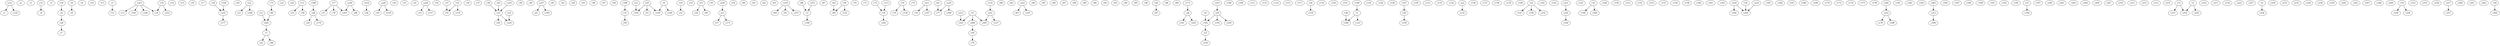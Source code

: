 strict digraph  {
c1;
c2;
c3;
c4;
c5;
c6;
c7;
c8;
c9;
c10;
c11;
c12;
c13;
c14;
c15;
c16;
c17;
c18;
c19;
c20;
c21;
c22;
c23;
c24;
c25;
c26;
c27;
c28;
c29;
c30;
c31;
c32;
c33;
c34;
c35;
c36;
c37;
c38;
c39;
c40;
c41;
c42;
c43;
c44;
c45;
c46;
c47;
c48;
c49;
c50;
c51;
c52;
c53;
c54;
c55;
c56;
c57;
c58;
c59;
c60;
c61;
c62;
c63;
c64;
c65;
c66;
c67;
c68;
c69;
c70;
c71;
c72;
c73;
c74;
c75;
c76;
c77;
c78;
c79;
c80;
c81;
c82;
c83;
c84;
c85;
c86;
c87;
c88;
c89;
c90;
c91;
c92;
c93;
c94;
c95;
c96;
c97;
c98;
c99;
c100;
c101;
c102;
c103;
c104;
c105;
c106;
c107;
c108;
c109;
c110;
c111;
c112;
c113;
c114;
c115;
c116;
c117;
c118;
c119;
c120;
c121;
c122;
c123;
c124;
c125;
c126;
c127;
c128;
c129;
c130;
c131;
c132;
c133;
c134;
c135;
c136;
c137;
c138;
c139;
c140;
c141;
c142;
c143;
c144;
c145;
c146;
c147;
c148;
c149;
c150;
c151;
c152;
c153;
c154;
c155;
c156;
c157;
c158;
c159;
c160;
c161;
c162;
c163;
c164;
c165;
c166;
c167;
c168;
c169;
c170;
c171;
c172;
c173;
c174;
c175;
c176;
c177;
c178;
c179;
c180;
c181;
c182;
c183;
c184;
c185;
c186;
c187;
c188;
c189;
c190;
c191;
c192;
c193;
c194;
c195;
c196;
c197;
c198;
c199;
c200;
c201;
c202;
c203;
c204;
c205;
c206;
c207;
c208;
c209;
c210;
c211;
c212;
c213;
c214;
c215;
c216;
c217;
c218;
c219;
c220;
c221;
c222;
c223;
c224;
c225;
c226;
c227;
c228;
c229;
c230;
c231;
c232;
c233;
c234;
c235;
c236;
c237;
c238;
c239;
c240;
c241;
c242;
c243;
c244;
c245;
c246;
c247;
c248;
c249;
c250;
c251;
c252;
c253;
c254;
c255;
c256;
c257;
c258;
c259;
c260;
c261;
c262;
c263;
c264;
c265;
v1;
v2;
v3;
v4;
v5;
v6;
v7;
v8;
v9;
v10;
v11;
v12;
v13;
v14;
v15;
v16;
v17;
v18;
v19;
v20;
v21;
v22;
v23;
v24;
v25;
v26;
v27;
v28;
v29;
v30;
v31;
v32;
v33;
v34;
v35;
v36;
v37;
v38;
v39;
v40;
v41;
v42;
co1;
co2;
co3;
co4;
co5;
co6;
co7;
co8;
co9;
co10;
co11;
co12;
co13;
co14;
co15;
co16;
co17;
co18;
co19;
co20;
co21;
co22;
co23;
co24;
co25;
co26;
co27;
co28;
co29;
c6 -> v28  [weight=1];
c18 -> co10  [weight=1];
c38 -> v23  [weight=1];
c65 -> v23  [weight=1];
c66 -> v3  [weight=1];
c72 -> v16  [weight=1];
c73 -> v40  [weight=1];
c102 -> co3  [weight=1];
c106 -> co10  [weight=1];
c113 -> v16  [weight=1];
c132 -> co21  [weight=1];
c147 -> v29  [weight=1];
c173 -> co6  [weight=1];
c186 -> v31  [weight=1];
c188 -> co8  [weight=1];
c199 -> v1  [weight=1];
c208 -> v39  [weight=1];
c221 -> co20  [weight=1];
c223 -> co9  [weight=1];
c225 -> v23  [weight=1];
c230 -> co1  [weight=1];
c240 -> co22  [weight=1];
c251 -> v3  [weight=1];
c263 -> co13  [weight=1];
c265 -> v7  [weight=1];
v1 -> c123  [weight=1];
v1 -> c180  [weight=1];
v2 -> c220  [weight=1];
v2 -> c254  [weight=1];
v3 -> c104  [weight=1];
v4 -> c8  [weight=1];
v5 -> c12  [weight=1];
v6 -> c228  [weight=1];
v7 -> c48  [weight=1];
v7 -> c22  [weight=1];
v8 -> c102  [weight=1];
v9 -> c149  [weight=1];
v9 -> c105  [weight=1];
v10 -> c19  [weight=1];
v10 -> c253  [weight=1];
v11 -> c265  [weight=1];
v12 -> c100  [weight=1];
v13 -> c25  [weight=1];
v13 -> c58  [weight=1];
v14 -> c74  [weight=1];
v14 -> c159  [weight=1];
v15 -> c215  [weight=1];
v15 -> c254  [weight=1];
v16 -> c162  [weight=1];
v17 -> c241  [weight=1];
v17 -> c27  [weight=1];
v17 -> c78  [weight=1];
v18 -> c52  [weight=1];
v19 -> c258  [weight=1];
v19 -> c250  [weight=1];
v20 -> c97  [weight=1];
v21 -> c196  [weight=1];
v22 -> c21  [weight=1];
v22 -> c246  [weight=1];
v23 -> c56  [weight=1];
v23 -> c224  [weight=1];
v24 -> c105  [weight=1];
v24 -> c51  [weight=1];
v24 -> c100  [weight=1];
v25 -> c224  [weight=1];
v26 -> c264  [weight=1];
v27 -> c81  [weight=1];
v27 -> c54  [weight=1];
v28 -> c7  [weight=1];
v29 -> c129  [weight=1];
v30 -> c6  [weight=1];
v31 -> c50  [weight=1];
v32 -> c110  [weight=1];
v32 -> c35  [weight=1];
v33 -> c4  [weight=1];
v34 -> c206  [weight=1];
v35 -> c146  [weight=1];
v35 -> c244  [weight=1];
v36 -> c122  [weight=1];
v36 -> c69  [weight=1];
v37 -> c35  [weight=1];
v38 -> c180  [weight=1];
v39 -> c79  [weight=1];
v40 -> c265  [weight=1];
v41 -> c77  [weight=1];
v42 -> c69  [weight=1];
co1 -> c57  [weight=1];
co1 -> c171  [weight=1];
co2 -> c135  [weight=1];
co3 -> c234  [weight=1];
co4 -> c118  [weight=1];
co5 -> c141  [weight=1];
co5 -> c154  [weight=1];
co5 -> c232  [weight=1];
co6 -> c203  [weight=1];
co6 -> c101  [weight=1];
co7 -> c245  [weight=1];
co7 -> c103  [weight=1];
co7 -> c208  [weight=1];
co8 -> c26  [weight=1];
co8 -> c176  [weight=1];
co9 -> c102  [weight=1];
co9 -> c116  [weight=1];
co9 -> c259  [weight=1];
co10 -> c177  [weight=1];
co11 -> c107  [weight=1];
co11 -> c76  [weight=1];
co12 -> c103  [weight=1];
co13 -> c184  [weight=1];
co14 -> c28  [weight=1];
co15 -> c125  [weight=1];
co15 -> c1  [weight=1];
co16 -> c206  [weight=1];
co17 -> c257  [weight=1];
co18 -> c164  [weight=1];
co18 -> c206  [weight=1];
co19 -> c64  [weight=1];
co19 -> c237  [weight=1];
co19 -> c91  [weight=1];
co20 -> c144  [weight=1];
co21 -> c127  [weight=1];
co21 -> c245  [weight=1];
co22 -> c179  [weight=1];
co22 -> c198  [weight=1];
co23 -> c226  [weight=1];
co23 -> c19  [weight=1];
co23 -> c192  [weight=1];
co23 -> c13  [weight=1];
co24 -> c209  [weight=1];
co24 -> c77  [weight=1];
co25 -> c233  [weight=1];
co25 -> c83  [weight=1];
co26 -> c68  [weight=1];
co26 -> c241  [weight=1];
co27 -> c195  [weight=1];
co27 -> c41  [weight=1];
co28 -> c33  [weight=1];
co28 -> c157  [weight=1];
co29 -> c218  [weight=1];
co29 -> c29  [weight=1];
}
